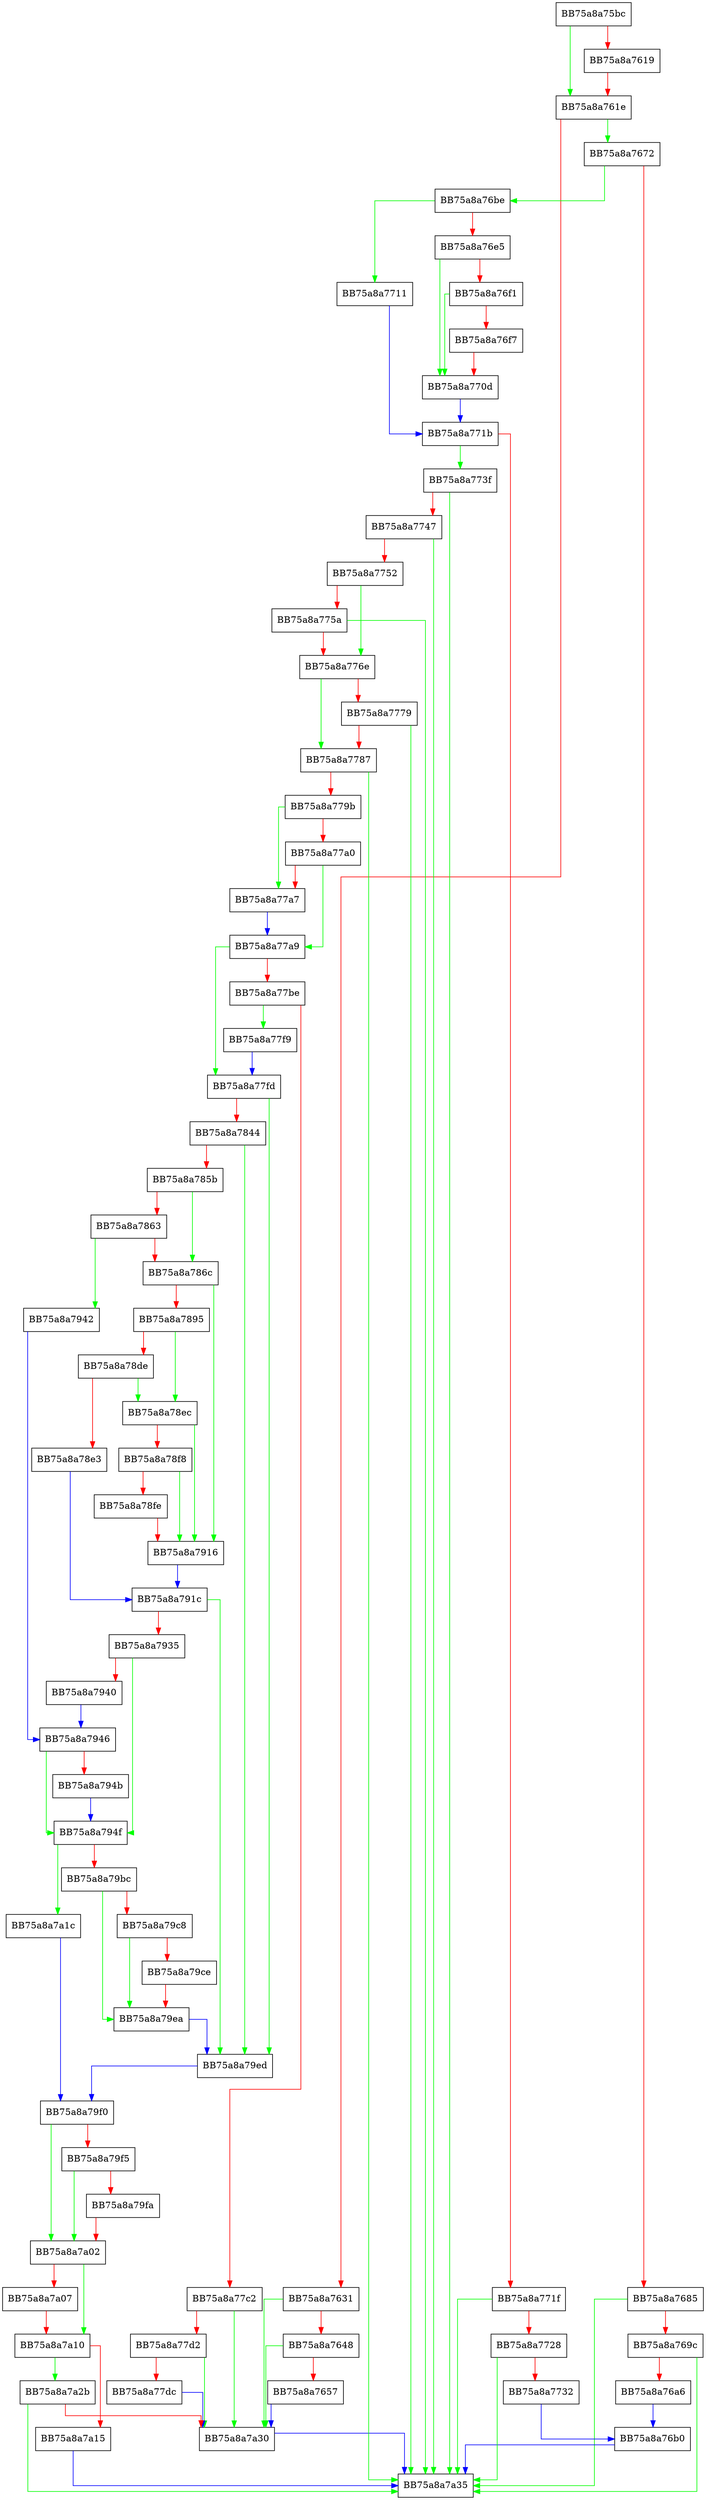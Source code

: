 digraph ResReportUnknown {
  node [shape="box"];
  graph [splines=ortho];
  BB75a8a75bc -> BB75a8a761e [color="green"];
  BB75a8a75bc -> BB75a8a7619 [color="red"];
  BB75a8a7619 -> BB75a8a761e [color="red"];
  BB75a8a761e -> BB75a8a7672 [color="green"];
  BB75a8a761e -> BB75a8a7631 [color="red"];
  BB75a8a7631 -> BB75a8a7a30 [color="green"];
  BB75a8a7631 -> BB75a8a7648 [color="red"];
  BB75a8a7648 -> BB75a8a7a30 [color="green"];
  BB75a8a7648 -> BB75a8a7657 [color="red"];
  BB75a8a7657 -> BB75a8a7a30 [color="blue"];
  BB75a8a7672 -> BB75a8a76be [color="green"];
  BB75a8a7672 -> BB75a8a7685 [color="red"];
  BB75a8a7685 -> BB75a8a7a35 [color="green"];
  BB75a8a7685 -> BB75a8a769c [color="red"];
  BB75a8a769c -> BB75a8a7a35 [color="green"];
  BB75a8a769c -> BB75a8a76a6 [color="red"];
  BB75a8a76a6 -> BB75a8a76b0 [color="blue"];
  BB75a8a76b0 -> BB75a8a7a35 [color="blue"];
  BB75a8a76be -> BB75a8a7711 [color="green"];
  BB75a8a76be -> BB75a8a76e5 [color="red"];
  BB75a8a76e5 -> BB75a8a770d [color="green"];
  BB75a8a76e5 -> BB75a8a76f1 [color="red"];
  BB75a8a76f1 -> BB75a8a770d [color="green"];
  BB75a8a76f1 -> BB75a8a76f7 [color="red"];
  BB75a8a76f7 -> BB75a8a770d [color="red"];
  BB75a8a770d -> BB75a8a771b [color="blue"];
  BB75a8a7711 -> BB75a8a771b [color="blue"];
  BB75a8a771b -> BB75a8a773f [color="green"];
  BB75a8a771b -> BB75a8a771f [color="red"];
  BB75a8a771f -> BB75a8a7a35 [color="green"];
  BB75a8a771f -> BB75a8a7728 [color="red"];
  BB75a8a7728 -> BB75a8a7a35 [color="green"];
  BB75a8a7728 -> BB75a8a7732 [color="red"];
  BB75a8a7732 -> BB75a8a76b0 [color="blue"];
  BB75a8a773f -> BB75a8a7a35 [color="green"];
  BB75a8a773f -> BB75a8a7747 [color="red"];
  BB75a8a7747 -> BB75a8a7a35 [color="green"];
  BB75a8a7747 -> BB75a8a7752 [color="red"];
  BB75a8a7752 -> BB75a8a776e [color="green"];
  BB75a8a7752 -> BB75a8a775a [color="red"];
  BB75a8a775a -> BB75a8a7a35 [color="green"];
  BB75a8a775a -> BB75a8a776e [color="red"];
  BB75a8a776e -> BB75a8a7787 [color="green"];
  BB75a8a776e -> BB75a8a7779 [color="red"];
  BB75a8a7779 -> BB75a8a7a35 [color="green"];
  BB75a8a7779 -> BB75a8a7787 [color="red"];
  BB75a8a7787 -> BB75a8a7a35 [color="green"];
  BB75a8a7787 -> BB75a8a779b [color="red"];
  BB75a8a779b -> BB75a8a77a7 [color="green"];
  BB75a8a779b -> BB75a8a77a0 [color="red"];
  BB75a8a77a0 -> BB75a8a77a9 [color="green"];
  BB75a8a77a0 -> BB75a8a77a7 [color="red"];
  BB75a8a77a7 -> BB75a8a77a9 [color="blue"];
  BB75a8a77a9 -> BB75a8a77fd [color="green"];
  BB75a8a77a9 -> BB75a8a77be [color="red"];
  BB75a8a77be -> BB75a8a77f9 [color="green"];
  BB75a8a77be -> BB75a8a77c2 [color="red"];
  BB75a8a77c2 -> BB75a8a7a30 [color="green"];
  BB75a8a77c2 -> BB75a8a77d2 [color="red"];
  BB75a8a77d2 -> BB75a8a7a30 [color="green"];
  BB75a8a77d2 -> BB75a8a77dc [color="red"];
  BB75a8a77dc -> BB75a8a7a30 [color="blue"];
  BB75a8a77f9 -> BB75a8a77fd [color="blue"];
  BB75a8a77fd -> BB75a8a79ed [color="green"];
  BB75a8a77fd -> BB75a8a7844 [color="red"];
  BB75a8a7844 -> BB75a8a79ed [color="green"];
  BB75a8a7844 -> BB75a8a785b [color="red"];
  BB75a8a785b -> BB75a8a786c [color="green"];
  BB75a8a785b -> BB75a8a7863 [color="red"];
  BB75a8a7863 -> BB75a8a7942 [color="green"];
  BB75a8a7863 -> BB75a8a786c [color="red"];
  BB75a8a786c -> BB75a8a7916 [color="green"];
  BB75a8a786c -> BB75a8a7895 [color="red"];
  BB75a8a7895 -> BB75a8a78ec [color="green"];
  BB75a8a7895 -> BB75a8a78de [color="red"];
  BB75a8a78de -> BB75a8a78ec [color="green"];
  BB75a8a78de -> BB75a8a78e3 [color="red"];
  BB75a8a78e3 -> BB75a8a791c [color="blue"];
  BB75a8a78ec -> BB75a8a7916 [color="green"];
  BB75a8a78ec -> BB75a8a78f8 [color="red"];
  BB75a8a78f8 -> BB75a8a7916 [color="green"];
  BB75a8a78f8 -> BB75a8a78fe [color="red"];
  BB75a8a78fe -> BB75a8a7916 [color="red"];
  BB75a8a7916 -> BB75a8a791c [color="blue"];
  BB75a8a791c -> BB75a8a79ed [color="green"];
  BB75a8a791c -> BB75a8a7935 [color="red"];
  BB75a8a7935 -> BB75a8a794f [color="green"];
  BB75a8a7935 -> BB75a8a7940 [color="red"];
  BB75a8a7940 -> BB75a8a7946 [color="blue"];
  BB75a8a7942 -> BB75a8a7946 [color="blue"];
  BB75a8a7946 -> BB75a8a794f [color="green"];
  BB75a8a7946 -> BB75a8a794b [color="red"];
  BB75a8a794b -> BB75a8a794f [color="blue"];
  BB75a8a794f -> BB75a8a7a1c [color="green"];
  BB75a8a794f -> BB75a8a79bc [color="red"];
  BB75a8a79bc -> BB75a8a79ea [color="green"];
  BB75a8a79bc -> BB75a8a79c8 [color="red"];
  BB75a8a79c8 -> BB75a8a79ea [color="green"];
  BB75a8a79c8 -> BB75a8a79ce [color="red"];
  BB75a8a79ce -> BB75a8a79ea [color="red"];
  BB75a8a79ea -> BB75a8a79ed [color="blue"];
  BB75a8a79ed -> BB75a8a79f0 [color="blue"];
  BB75a8a79f0 -> BB75a8a7a02 [color="green"];
  BB75a8a79f0 -> BB75a8a79f5 [color="red"];
  BB75a8a79f5 -> BB75a8a7a02 [color="green"];
  BB75a8a79f5 -> BB75a8a79fa [color="red"];
  BB75a8a79fa -> BB75a8a7a02 [color="red"];
  BB75a8a7a02 -> BB75a8a7a10 [color="green"];
  BB75a8a7a02 -> BB75a8a7a07 [color="red"];
  BB75a8a7a07 -> BB75a8a7a10 [color="red"];
  BB75a8a7a10 -> BB75a8a7a2b [color="green"];
  BB75a8a7a10 -> BB75a8a7a15 [color="red"];
  BB75a8a7a15 -> BB75a8a7a35 [color="blue"];
  BB75a8a7a1c -> BB75a8a79f0 [color="blue"];
  BB75a8a7a2b -> BB75a8a7a35 [color="green"];
  BB75a8a7a2b -> BB75a8a7a30 [color="red"];
  BB75a8a7a30 -> BB75a8a7a35 [color="blue"];
}
